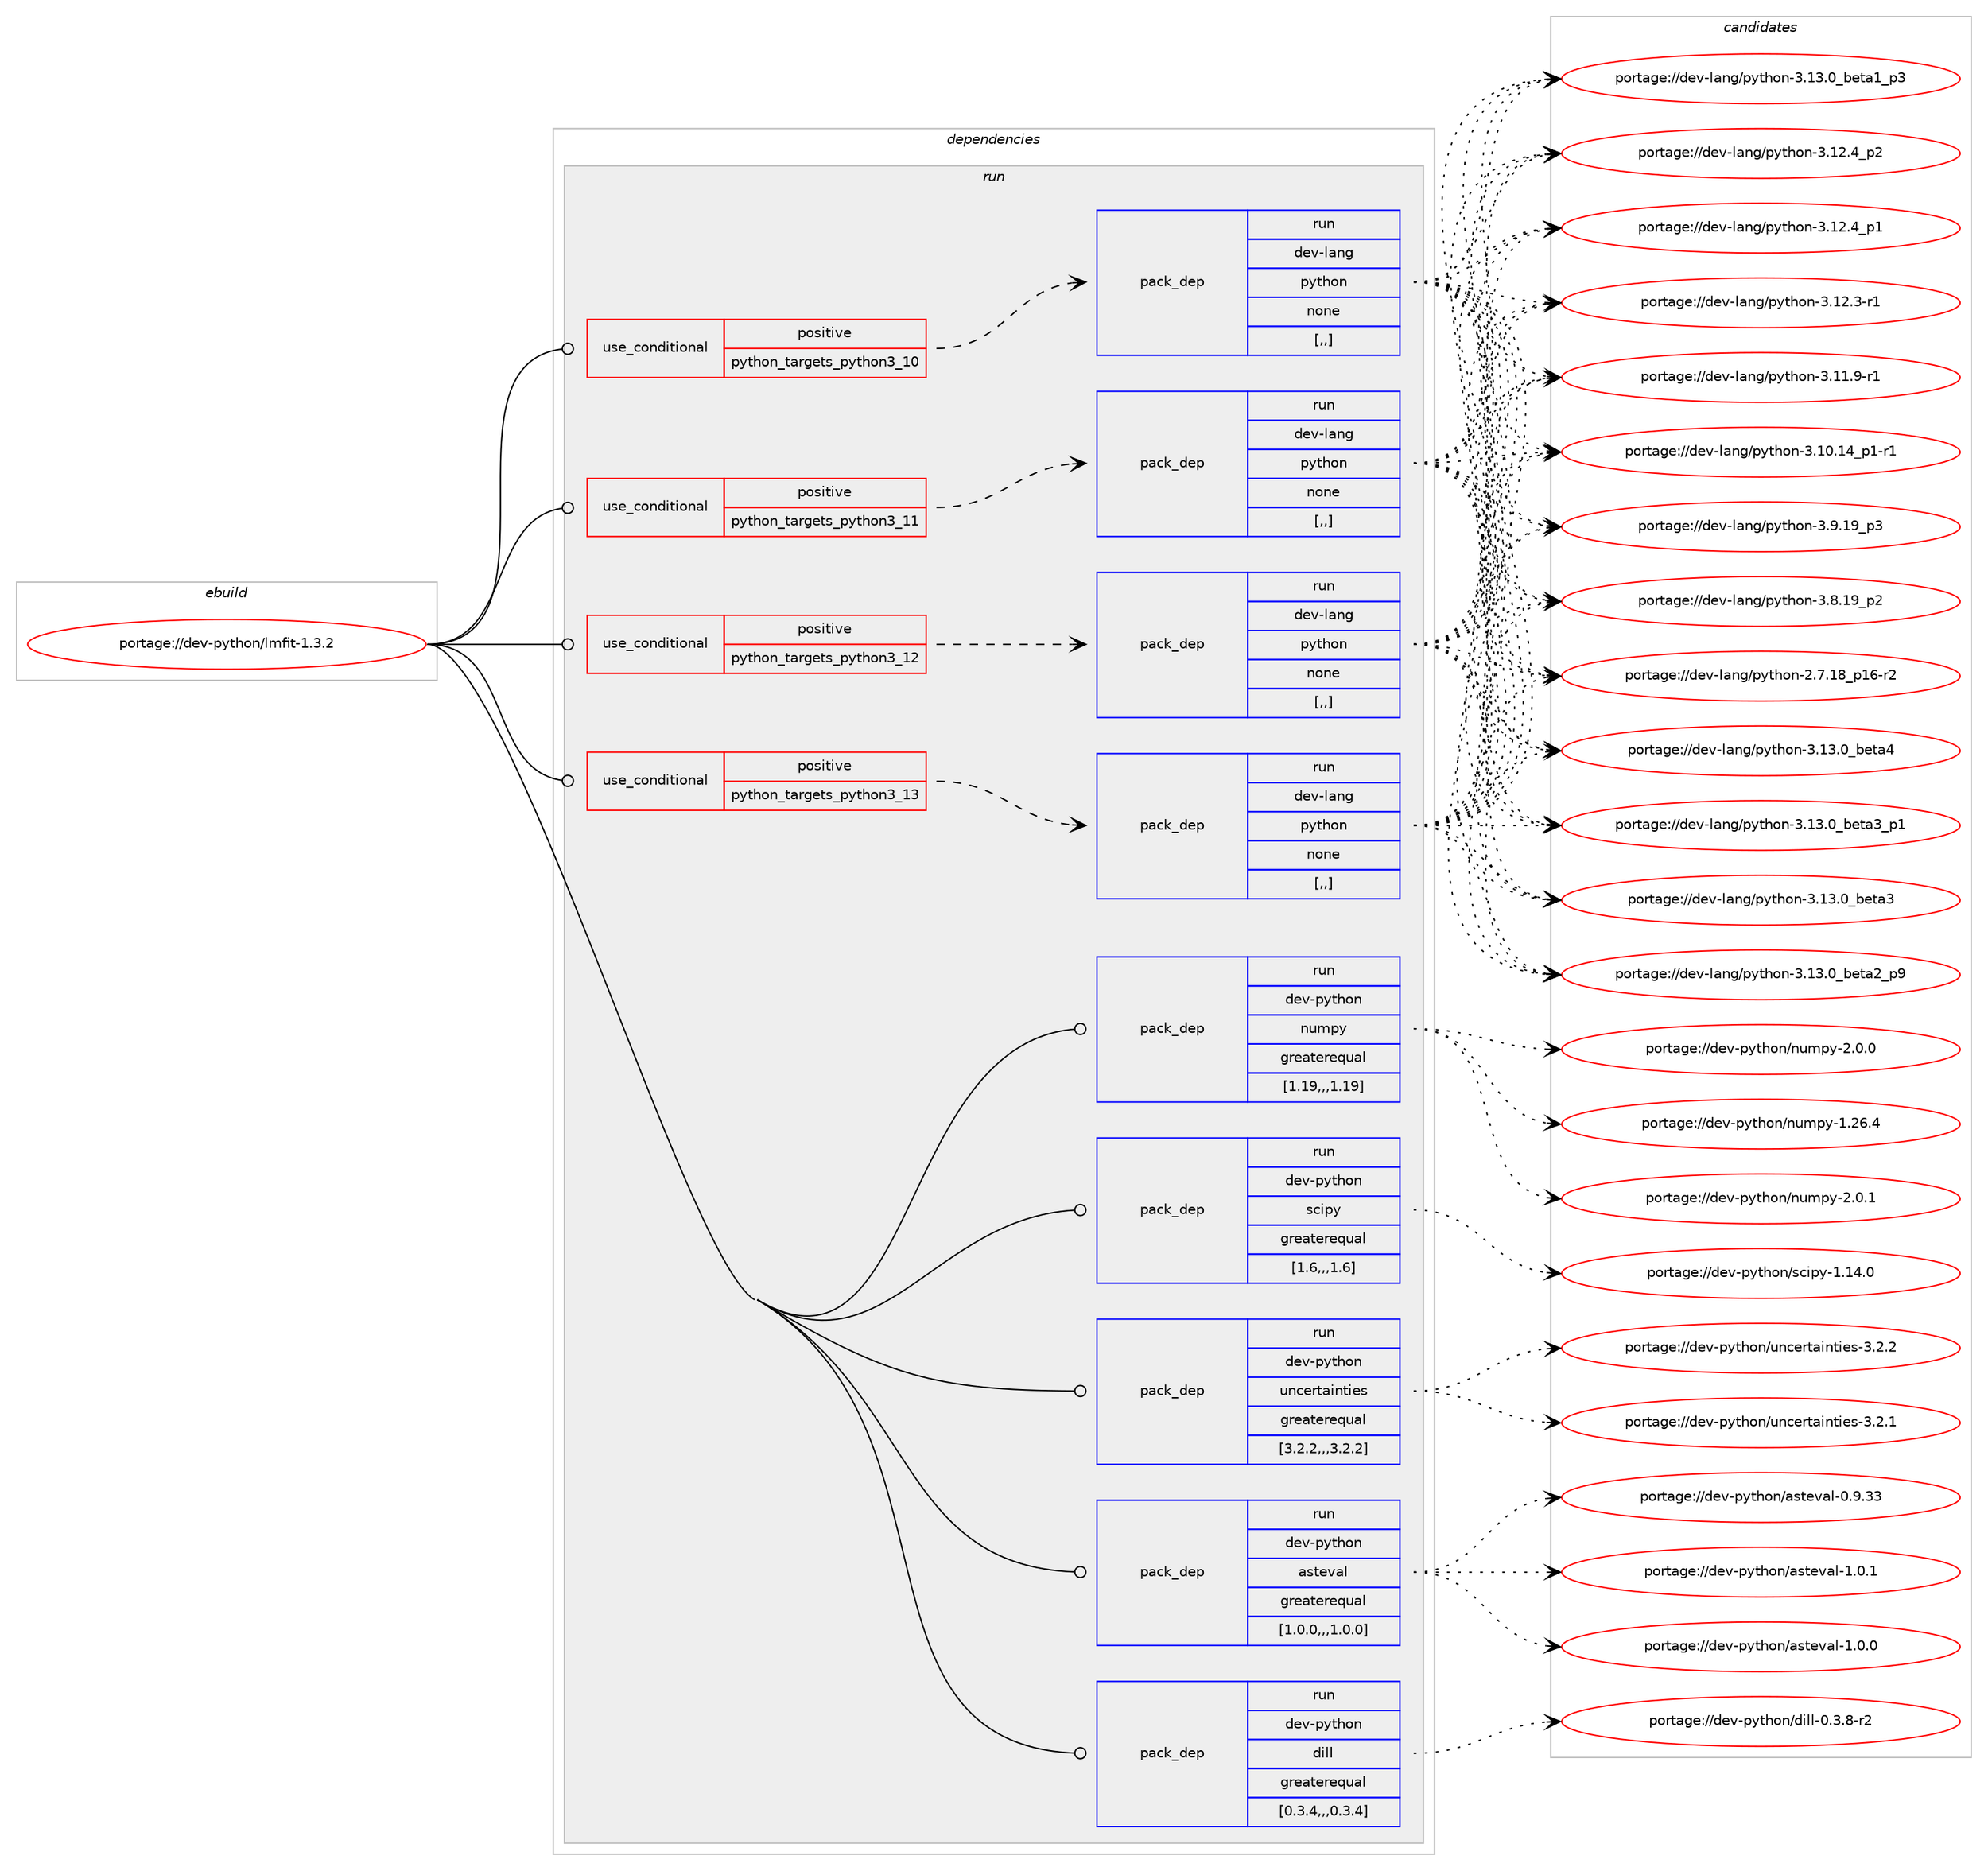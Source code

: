 digraph prolog {

# *************
# Graph options
# *************

newrank=true;
concentrate=true;
compound=true;
graph [rankdir=LR,fontname=Helvetica,fontsize=10,ranksep=1.5];#, ranksep=2.5, nodesep=0.2];
edge  [arrowhead=vee];
node  [fontname=Helvetica,fontsize=10];

# **********
# The ebuild
# **********

subgraph cluster_leftcol {
color=gray;
label=<<i>ebuild</i>>;
id [label="portage://dev-python/lmfit-1.3.2", color=red, width=4, href="../dev-python/lmfit-1.3.2.svg"];
}

# ****************
# The dependencies
# ****************

subgraph cluster_midcol {
color=gray;
label=<<i>dependencies</i>>;
subgraph cluster_compile {
fillcolor="#eeeeee";
style=filled;
label=<<i>compile</i>>;
}
subgraph cluster_compileandrun {
fillcolor="#eeeeee";
style=filled;
label=<<i>compile and run</i>>;
}
subgraph cluster_run {
fillcolor="#eeeeee";
style=filled;
label=<<i>run</i>>;
subgraph cond34530 {
dependency150621 [label=<<TABLE BORDER="0" CELLBORDER="1" CELLSPACING="0" CELLPADDING="4"><TR><TD ROWSPAN="3" CELLPADDING="10">use_conditional</TD></TR><TR><TD>positive</TD></TR><TR><TD>python_targets_python3_10</TD></TR></TABLE>>, shape=none, color=red];
subgraph pack114842 {
dependency150622 [label=<<TABLE BORDER="0" CELLBORDER="1" CELLSPACING="0" CELLPADDING="4" WIDTH="220"><TR><TD ROWSPAN="6" CELLPADDING="30">pack_dep</TD></TR><TR><TD WIDTH="110">run</TD></TR><TR><TD>dev-lang</TD></TR><TR><TD>python</TD></TR><TR><TD>none</TD></TR><TR><TD>[,,]</TD></TR></TABLE>>, shape=none, color=blue];
}
dependency150621:e -> dependency150622:w [weight=20,style="dashed",arrowhead="vee"];
}
id:e -> dependency150621:w [weight=20,style="solid",arrowhead="odot"];
subgraph cond34531 {
dependency150623 [label=<<TABLE BORDER="0" CELLBORDER="1" CELLSPACING="0" CELLPADDING="4"><TR><TD ROWSPAN="3" CELLPADDING="10">use_conditional</TD></TR><TR><TD>positive</TD></TR><TR><TD>python_targets_python3_11</TD></TR></TABLE>>, shape=none, color=red];
subgraph pack114843 {
dependency150624 [label=<<TABLE BORDER="0" CELLBORDER="1" CELLSPACING="0" CELLPADDING="4" WIDTH="220"><TR><TD ROWSPAN="6" CELLPADDING="30">pack_dep</TD></TR><TR><TD WIDTH="110">run</TD></TR><TR><TD>dev-lang</TD></TR><TR><TD>python</TD></TR><TR><TD>none</TD></TR><TR><TD>[,,]</TD></TR></TABLE>>, shape=none, color=blue];
}
dependency150623:e -> dependency150624:w [weight=20,style="dashed",arrowhead="vee"];
}
id:e -> dependency150623:w [weight=20,style="solid",arrowhead="odot"];
subgraph cond34532 {
dependency150625 [label=<<TABLE BORDER="0" CELLBORDER="1" CELLSPACING="0" CELLPADDING="4"><TR><TD ROWSPAN="3" CELLPADDING="10">use_conditional</TD></TR><TR><TD>positive</TD></TR><TR><TD>python_targets_python3_12</TD></TR></TABLE>>, shape=none, color=red];
subgraph pack114844 {
dependency150626 [label=<<TABLE BORDER="0" CELLBORDER="1" CELLSPACING="0" CELLPADDING="4" WIDTH="220"><TR><TD ROWSPAN="6" CELLPADDING="30">pack_dep</TD></TR><TR><TD WIDTH="110">run</TD></TR><TR><TD>dev-lang</TD></TR><TR><TD>python</TD></TR><TR><TD>none</TD></TR><TR><TD>[,,]</TD></TR></TABLE>>, shape=none, color=blue];
}
dependency150625:e -> dependency150626:w [weight=20,style="dashed",arrowhead="vee"];
}
id:e -> dependency150625:w [weight=20,style="solid",arrowhead="odot"];
subgraph cond34533 {
dependency150627 [label=<<TABLE BORDER="0" CELLBORDER="1" CELLSPACING="0" CELLPADDING="4"><TR><TD ROWSPAN="3" CELLPADDING="10">use_conditional</TD></TR><TR><TD>positive</TD></TR><TR><TD>python_targets_python3_13</TD></TR></TABLE>>, shape=none, color=red];
subgraph pack114845 {
dependency150628 [label=<<TABLE BORDER="0" CELLBORDER="1" CELLSPACING="0" CELLPADDING="4" WIDTH="220"><TR><TD ROWSPAN="6" CELLPADDING="30">pack_dep</TD></TR><TR><TD WIDTH="110">run</TD></TR><TR><TD>dev-lang</TD></TR><TR><TD>python</TD></TR><TR><TD>none</TD></TR><TR><TD>[,,]</TD></TR></TABLE>>, shape=none, color=blue];
}
dependency150627:e -> dependency150628:w [weight=20,style="dashed",arrowhead="vee"];
}
id:e -> dependency150627:w [weight=20,style="solid",arrowhead="odot"];
subgraph pack114846 {
dependency150629 [label=<<TABLE BORDER="0" CELLBORDER="1" CELLSPACING="0" CELLPADDING="4" WIDTH="220"><TR><TD ROWSPAN="6" CELLPADDING="30">pack_dep</TD></TR><TR><TD WIDTH="110">run</TD></TR><TR><TD>dev-python</TD></TR><TR><TD>asteval</TD></TR><TR><TD>greaterequal</TD></TR><TR><TD>[1.0.0,,,1.0.0]</TD></TR></TABLE>>, shape=none, color=blue];
}
id:e -> dependency150629:w [weight=20,style="solid",arrowhead="odot"];
subgraph pack114847 {
dependency150630 [label=<<TABLE BORDER="0" CELLBORDER="1" CELLSPACING="0" CELLPADDING="4" WIDTH="220"><TR><TD ROWSPAN="6" CELLPADDING="30">pack_dep</TD></TR><TR><TD WIDTH="110">run</TD></TR><TR><TD>dev-python</TD></TR><TR><TD>dill</TD></TR><TR><TD>greaterequal</TD></TR><TR><TD>[0.3.4,,,0.3.4]</TD></TR></TABLE>>, shape=none, color=blue];
}
id:e -> dependency150630:w [weight=20,style="solid",arrowhead="odot"];
subgraph pack114848 {
dependency150631 [label=<<TABLE BORDER="0" CELLBORDER="1" CELLSPACING="0" CELLPADDING="4" WIDTH="220"><TR><TD ROWSPAN="6" CELLPADDING="30">pack_dep</TD></TR><TR><TD WIDTH="110">run</TD></TR><TR><TD>dev-python</TD></TR><TR><TD>numpy</TD></TR><TR><TD>greaterequal</TD></TR><TR><TD>[1.19,,,1.19]</TD></TR></TABLE>>, shape=none, color=blue];
}
id:e -> dependency150631:w [weight=20,style="solid",arrowhead="odot"];
subgraph pack114849 {
dependency150632 [label=<<TABLE BORDER="0" CELLBORDER="1" CELLSPACING="0" CELLPADDING="4" WIDTH="220"><TR><TD ROWSPAN="6" CELLPADDING="30">pack_dep</TD></TR><TR><TD WIDTH="110">run</TD></TR><TR><TD>dev-python</TD></TR><TR><TD>scipy</TD></TR><TR><TD>greaterequal</TD></TR><TR><TD>[1.6,,,1.6]</TD></TR></TABLE>>, shape=none, color=blue];
}
id:e -> dependency150632:w [weight=20,style="solid",arrowhead="odot"];
subgraph pack114850 {
dependency150633 [label=<<TABLE BORDER="0" CELLBORDER="1" CELLSPACING="0" CELLPADDING="4" WIDTH="220"><TR><TD ROWSPAN="6" CELLPADDING="30">pack_dep</TD></TR><TR><TD WIDTH="110">run</TD></TR><TR><TD>dev-python</TD></TR><TR><TD>uncertainties</TD></TR><TR><TD>greaterequal</TD></TR><TR><TD>[3.2.2,,,3.2.2]</TD></TR></TABLE>>, shape=none, color=blue];
}
id:e -> dependency150633:w [weight=20,style="solid",arrowhead="odot"];
}
}

# **************
# The candidates
# **************

subgraph cluster_choices {
rank=same;
color=gray;
label=<<i>candidates</i>>;

subgraph choice114842 {
color=black;
nodesep=1;
choice1001011184510897110103471121211161041111104551464951464895981011169752 [label="portage://dev-lang/python-3.13.0_beta4", color=red, width=4,href="../dev-lang/python-3.13.0_beta4.svg"];
choice10010111845108971101034711212111610411111045514649514648959810111697519511249 [label="portage://dev-lang/python-3.13.0_beta3_p1", color=red, width=4,href="../dev-lang/python-3.13.0_beta3_p1.svg"];
choice1001011184510897110103471121211161041111104551464951464895981011169751 [label="portage://dev-lang/python-3.13.0_beta3", color=red, width=4,href="../dev-lang/python-3.13.0_beta3.svg"];
choice10010111845108971101034711212111610411111045514649514648959810111697509511257 [label="portage://dev-lang/python-3.13.0_beta2_p9", color=red, width=4,href="../dev-lang/python-3.13.0_beta2_p9.svg"];
choice10010111845108971101034711212111610411111045514649514648959810111697499511251 [label="portage://dev-lang/python-3.13.0_beta1_p3", color=red, width=4,href="../dev-lang/python-3.13.0_beta1_p3.svg"];
choice100101118451089711010347112121116104111110455146495046529511250 [label="portage://dev-lang/python-3.12.4_p2", color=red, width=4,href="../dev-lang/python-3.12.4_p2.svg"];
choice100101118451089711010347112121116104111110455146495046529511249 [label="portage://dev-lang/python-3.12.4_p1", color=red, width=4,href="../dev-lang/python-3.12.4_p1.svg"];
choice100101118451089711010347112121116104111110455146495046514511449 [label="portage://dev-lang/python-3.12.3-r1", color=red, width=4,href="../dev-lang/python-3.12.3-r1.svg"];
choice100101118451089711010347112121116104111110455146494946574511449 [label="portage://dev-lang/python-3.11.9-r1", color=red, width=4,href="../dev-lang/python-3.11.9-r1.svg"];
choice100101118451089711010347112121116104111110455146494846495295112494511449 [label="portage://dev-lang/python-3.10.14_p1-r1", color=red, width=4,href="../dev-lang/python-3.10.14_p1-r1.svg"];
choice100101118451089711010347112121116104111110455146574649579511251 [label="portage://dev-lang/python-3.9.19_p3", color=red, width=4,href="../dev-lang/python-3.9.19_p3.svg"];
choice100101118451089711010347112121116104111110455146564649579511250 [label="portage://dev-lang/python-3.8.19_p2", color=red, width=4,href="../dev-lang/python-3.8.19_p2.svg"];
choice100101118451089711010347112121116104111110455046554649569511249544511450 [label="portage://dev-lang/python-2.7.18_p16-r2", color=red, width=4,href="../dev-lang/python-2.7.18_p16-r2.svg"];
dependency150622:e -> choice1001011184510897110103471121211161041111104551464951464895981011169752:w [style=dotted,weight="100"];
dependency150622:e -> choice10010111845108971101034711212111610411111045514649514648959810111697519511249:w [style=dotted,weight="100"];
dependency150622:e -> choice1001011184510897110103471121211161041111104551464951464895981011169751:w [style=dotted,weight="100"];
dependency150622:e -> choice10010111845108971101034711212111610411111045514649514648959810111697509511257:w [style=dotted,weight="100"];
dependency150622:e -> choice10010111845108971101034711212111610411111045514649514648959810111697499511251:w [style=dotted,weight="100"];
dependency150622:e -> choice100101118451089711010347112121116104111110455146495046529511250:w [style=dotted,weight="100"];
dependency150622:e -> choice100101118451089711010347112121116104111110455146495046529511249:w [style=dotted,weight="100"];
dependency150622:e -> choice100101118451089711010347112121116104111110455146495046514511449:w [style=dotted,weight="100"];
dependency150622:e -> choice100101118451089711010347112121116104111110455146494946574511449:w [style=dotted,weight="100"];
dependency150622:e -> choice100101118451089711010347112121116104111110455146494846495295112494511449:w [style=dotted,weight="100"];
dependency150622:e -> choice100101118451089711010347112121116104111110455146574649579511251:w [style=dotted,weight="100"];
dependency150622:e -> choice100101118451089711010347112121116104111110455146564649579511250:w [style=dotted,weight="100"];
dependency150622:e -> choice100101118451089711010347112121116104111110455046554649569511249544511450:w [style=dotted,weight="100"];
}
subgraph choice114843 {
color=black;
nodesep=1;
choice1001011184510897110103471121211161041111104551464951464895981011169752 [label="portage://dev-lang/python-3.13.0_beta4", color=red, width=4,href="../dev-lang/python-3.13.0_beta4.svg"];
choice10010111845108971101034711212111610411111045514649514648959810111697519511249 [label="portage://dev-lang/python-3.13.0_beta3_p1", color=red, width=4,href="../dev-lang/python-3.13.0_beta3_p1.svg"];
choice1001011184510897110103471121211161041111104551464951464895981011169751 [label="portage://dev-lang/python-3.13.0_beta3", color=red, width=4,href="../dev-lang/python-3.13.0_beta3.svg"];
choice10010111845108971101034711212111610411111045514649514648959810111697509511257 [label="portage://dev-lang/python-3.13.0_beta2_p9", color=red, width=4,href="../dev-lang/python-3.13.0_beta2_p9.svg"];
choice10010111845108971101034711212111610411111045514649514648959810111697499511251 [label="portage://dev-lang/python-3.13.0_beta1_p3", color=red, width=4,href="../dev-lang/python-3.13.0_beta1_p3.svg"];
choice100101118451089711010347112121116104111110455146495046529511250 [label="portage://dev-lang/python-3.12.4_p2", color=red, width=4,href="../dev-lang/python-3.12.4_p2.svg"];
choice100101118451089711010347112121116104111110455146495046529511249 [label="portage://dev-lang/python-3.12.4_p1", color=red, width=4,href="../dev-lang/python-3.12.4_p1.svg"];
choice100101118451089711010347112121116104111110455146495046514511449 [label="portage://dev-lang/python-3.12.3-r1", color=red, width=4,href="../dev-lang/python-3.12.3-r1.svg"];
choice100101118451089711010347112121116104111110455146494946574511449 [label="portage://dev-lang/python-3.11.9-r1", color=red, width=4,href="../dev-lang/python-3.11.9-r1.svg"];
choice100101118451089711010347112121116104111110455146494846495295112494511449 [label="portage://dev-lang/python-3.10.14_p1-r1", color=red, width=4,href="../dev-lang/python-3.10.14_p1-r1.svg"];
choice100101118451089711010347112121116104111110455146574649579511251 [label="portage://dev-lang/python-3.9.19_p3", color=red, width=4,href="../dev-lang/python-3.9.19_p3.svg"];
choice100101118451089711010347112121116104111110455146564649579511250 [label="portage://dev-lang/python-3.8.19_p2", color=red, width=4,href="../dev-lang/python-3.8.19_p2.svg"];
choice100101118451089711010347112121116104111110455046554649569511249544511450 [label="portage://dev-lang/python-2.7.18_p16-r2", color=red, width=4,href="../dev-lang/python-2.7.18_p16-r2.svg"];
dependency150624:e -> choice1001011184510897110103471121211161041111104551464951464895981011169752:w [style=dotted,weight="100"];
dependency150624:e -> choice10010111845108971101034711212111610411111045514649514648959810111697519511249:w [style=dotted,weight="100"];
dependency150624:e -> choice1001011184510897110103471121211161041111104551464951464895981011169751:w [style=dotted,weight="100"];
dependency150624:e -> choice10010111845108971101034711212111610411111045514649514648959810111697509511257:w [style=dotted,weight="100"];
dependency150624:e -> choice10010111845108971101034711212111610411111045514649514648959810111697499511251:w [style=dotted,weight="100"];
dependency150624:e -> choice100101118451089711010347112121116104111110455146495046529511250:w [style=dotted,weight="100"];
dependency150624:e -> choice100101118451089711010347112121116104111110455146495046529511249:w [style=dotted,weight="100"];
dependency150624:e -> choice100101118451089711010347112121116104111110455146495046514511449:w [style=dotted,weight="100"];
dependency150624:e -> choice100101118451089711010347112121116104111110455146494946574511449:w [style=dotted,weight="100"];
dependency150624:e -> choice100101118451089711010347112121116104111110455146494846495295112494511449:w [style=dotted,weight="100"];
dependency150624:e -> choice100101118451089711010347112121116104111110455146574649579511251:w [style=dotted,weight="100"];
dependency150624:e -> choice100101118451089711010347112121116104111110455146564649579511250:w [style=dotted,weight="100"];
dependency150624:e -> choice100101118451089711010347112121116104111110455046554649569511249544511450:w [style=dotted,weight="100"];
}
subgraph choice114844 {
color=black;
nodesep=1;
choice1001011184510897110103471121211161041111104551464951464895981011169752 [label="portage://dev-lang/python-3.13.0_beta4", color=red, width=4,href="../dev-lang/python-3.13.0_beta4.svg"];
choice10010111845108971101034711212111610411111045514649514648959810111697519511249 [label="portage://dev-lang/python-3.13.0_beta3_p1", color=red, width=4,href="../dev-lang/python-3.13.0_beta3_p1.svg"];
choice1001011184510897110103471121211161041111104551464951464895981011169751 [label="portage://dev-lang/python-3.13.0_beta3", color=red, width=4,href="../dev-lang/python-3.13.0_beta3.svg"];
choice10010111845108971101034711212111610411111045514649514648959810111697509511257 [label="portage://dev-lang/python-3.13.0_beta2_p9", color=red, width=4,href="../dev-lang/python-3.13.0_beta2_p9.svg"];
choice10010111845108971101034711212111610411111045514649514648959810111697499511251 [label="portage://dev-lang/python-3.13.0_beta1_p3", color=red, width=4,href="../dev-lang/python-3.13.0_beta1_p3.svg"];
choice100101118451089711010347112121116104111110455146495046529511250 [label="portage://dev-lang/python-3.12.4_p2", color=red, width=4,href="../dev-lang/python-3.12.4_p2.svg"];
choice100101118451089711010347112121116104111110455146495046529511249 [label="portage://dev-lang/python-3.12.4_p1", color=red, width=4,href="../dev-lang/python-3.12.4_p1.svg"];
choice100101118451089711010347112121116104111110455146495046514511449 [label="portage://dev-lang/python-3.12.3-r1", color=red, width=4,href="../dev-lang/python-3.12.3-r1.svg"];
choice100101118451089711010347112121116104111110455146494946574511449 [label="portage://dev-lang/python-3.11.9-r1", color=red, width=4,href="../dev-lang/python-3.11.9-r1.svg"];
choice100101118451089711010347112121116104111110455146494846495295112494511449 [label="portage://dev-lang/python-3.10.14_p1-r1", color=red, width=4,href="../dev-lang/python-3.10.14_p1-r1.svg"];
choice100101118451089711010347112121116104111110455146574649579511251 [label="portage://dev-lang/python-3.9.19_p3", color=red, width=4,href="../dev-lang/python-3.9.19_p3.svg"];
choice100101118451089711010347112121116104111110455146564649579511250 [label="portage://dev-lang/python-3.8.19_p2", color=red, width=4,href="../dev-lang/python-3.8.19_p2.svg"];
choice100101118451089711010347112121116104111110455046554649569511249544511450 [label="portage://dev-lang/python-2.7.18_p16-r2", color=red, width=4,href="../dev-lang/python-2.7.18_p16-r2.svg"];
dependency150626:e -> choice1001011184510897110103471121211161041111104551464951464895981011169752:w [style=dotted,weight="100"];
dependency150626:e -> choice10010111845108971101034711212111610411111045514649514648959810111697519511249:w [style=dotted,weight="100"];
dependency150626:e -> choice1001011184510897110103471121211161041111104551464951464895981011169751:w [style=dotted,weight="100"];
dependency150626:e -> choice10010111845108971101034711212111610411111045514649514648959810111697509511257:w [style=dotted,weight="100"];
dependency150626:e -> choice10010111845108971101034711212111610411111045514649514648959810111697499511251:w [style=dotted,weight="100"];
dependency150626:e -> choice100101118451089711010347112121116104111110455146495046529511250:w [style=dotted,weight="100"];
dependency150626:e -> choice100101118451089711010347112121116104111110455146495046529511249:w [style=dotted,weight="100"];
dependency150626:e -> choice100101118451089711010347112121116104111110455146495046514511449:w [style=dotted,weight="100"];
dependency150626:e -> choice100101118451089711010347112121116104111110455146494946574511449:w [style=dotted,weight="100"];
dependency150626:e -> choice100101118451089711010347112121116104111110455146494846495295112494511449:w [style=dotted,weight="100"];
dependency150626:e -> choice100101118451089711010347112121116104111110455146574649579511251:w [style=dotted,weight="100"];
dependency150626:e -> choice100101118451089711010347112121116104111110455146564649579511250:w [style=dotted,weight="100"];
dependency150626:e -> choice100101118451089711010347112121116104111110455046554649569511249544511450:w [style=dotted,weight="100"];
}
subgraph choice114845 {
color=black;
nodesep=1;
choice1001011184510897110103471121211161041111104551464951464895981011169752 [label="portage://dev-lang/python-3.13.0_beta4", color=red, width=4,href="../dev-lang/python-3.13.0_beta4.svg"];
choice10010111845108971101034711212111610411111045514649514648959810111697519511249 [label="portage://dev-lang/python-3.13.0_beta3_p1", color=red, width=4,href="../dev-lang/python-3.13.0_beta3_p1.svg"];
choice1001011184510897110103471121211161041111104551464951464895981011169751 [label="portage://dev-lang/python-3.13.0_beta3", color=red, width=4,href="../dev-lang/python-3.13.0_beta3.svg"];
choice10010111845108971101034711212111610411111045514649514648959810111697509511257 [label="portage://dev-lang/python-3.13.0_beta2_p9", color=red, width=4,href="../dev-lang/python-3.13.0_beta2_p9.svg"];
choice10010111845108971101034711212111610411111045514649514648959810111697499511251 [label="portage://dev-lang/python-3.13.0_beta1_p3", color=red, width=4,href="../dev-lang/python-3.13.0_beta1_p3.svg"];
choice100101118451089711010347112121116104111110455146495046529511250 [label="portage://dev-lang/python-3.12.4_p2", color=red, width=4,href="../dev-lang/python-3.12.4_p2.svg"];
choice100101118451089711010347112121116104111110455146495046529511249 [label="portage://dev-lang/python-3.12.4_p1", color=red, width=4,href="../dev-lang/python-3.12.4_p1.svg"];
choice100101118451089711010347112121116104111110455146495046514511449 [label="portage://dev-lang/python-3.12.3-r1", color=red, width=4,href="../dev-lang/python-3.12.3-r1.svg"];
choice100101118451089711010347112121116104111110455146494946574511449 [label="portage://dev-lang/python-3.11.9-r1", color=red, width=4,href="../dev-lang/python-3.11.9-r1.svg"];
choice100101118451089711010347112121116104111110455146494846495295112494511449 [label="portage://dev-lang/python-3.10.14_p1-r1", color=red, width=4,href="../dev-lang/python-3.10.14_p1-r1.svg"];
choice100101118451089711010347112121116104111110455146574649579511251 [label="portage://dev-lang/python-3.9.19_p3", color=red, width=4,href="../dev-lang/python-3.9.19_p3.svg"];
choice100101118451089711010347112121116104111110455146564649579511250 [label="portage://dev-lang/python-3.8.19_p2", color=red, width=4,href="../dev-lang/python-3.8.19_p2.svg"];
choice100101118451089711010347112121116104111110455046554649569511249544511450 [label="portage://dev-lang/python-2.7.18_p16-r2", color=red, width=4,href="../dev-lang/python-2.7.18_p16-r2.svg"];
dependency150628:e -> choice1001011184510897110103471121211161041111104551464951464895981011169752:w [style=dotted,weight="100"];
dependency150628:e -> choice10010111845108971101034711212111610411111045514649514648959810111697519511249:w [style=dotted,weight="100"];
dependency150628:e -> choice1001011184510897110103471121211161041111104551464951464895981011169751:w [style=dotted,weight="100"];
dependency150628:e -> choice10010111845108971101034711212111610411111045514649514648959810111697509511257:w [style=dotted,weight="100"];
dependency150628:e -> choice10010111845108971101034711212111610411111045514649514648959810111697499511251:w [style=dotted,weight="100"];
dependency150628:e -> choice100101118451089711010347112121116104111110455146495046529511250:w [style=dotted,weight="100"];
dependency150628:e -> choice100101118451089711010347112121116104111110455146495046529511249:w [style=dotted,weight="100"];
dependency150628:e -> choice100101118451089711010347112121116104111110455146495046514511449:w [style=dotted,weight="100"];
dependency150628:e -> choice100101118451089711010347112121116104111110455146494946574511449:w [style=dotted,weight="100"];
dependency150628:e -> choice100101118451089711010347112121116104111110455146494846495295112494511449:w [style=dotted,weight="100"];
dependency150628:e -> choice100101118451089711010347112121116104111110455146574649579511251:w [style=dotted,weight="100"];
dependency150628:e -> choice100101118451089711010347112121116104111110455146564649579511250:w [style=dotted,weight="100"];
dependency150628:e -> choice100101118451089711010347112121116104111110455046554649569511249544511450:w [style=dotted,weight="100"];
}
subgraph choice114846 {
color=black;
nodesep=1;
choice10010111845112121116104111110479711511610111897108454946484649 [label="portage://dev-python/asteval-1.0.1", color=red, width=4,href="../dev-python/asteval-1.0.1.svg"];
choice10010111845112121116104111110479711511610111897108454946484648 [label="portage://dev-python/asteval-1.0.0", color=red, width=4,href="../dev-python/asteval-1.0.0.svg"];
choice1001011184511212111610411111047971151161011189710845484657465151 [label="portage://dev-python/asteval-0.9.33", color=red, width=4,href="../dev-python/asteval-0.9.33.svg"];
dependency150629:e -> choice10010111845112121116104111110479711511610111897108454946484649:w [style=dotted,weight="100"];
dependency150629:e -> choice10010111845112121116104111110479711511610111897108454946484648:w [style=dotted,weight="100"];
dependency150629:e -> choice1001011184511212111610411111047971151161011189710845484657465151:w [style=dotted,weight="100"];
}
subgraph choice114847 {
color=black;
nodesep=1;
choice10010111845112121116104111110471001051081084548465146564511450 [label="portage://dev-python/dill-0.3.8-r2", color=red, width=4,href="../dev-python/dill-0.3.8-r2.svg"];
dependency150630:e -> choice10010111845112121116104111110471001051081084548465146564511450:w [style=dotted,weight="100"];
}
subgraph choice114848 {
color=black;
nodesep=1;
choice1001011184511212111610411111047110117109112121455046484649 [label="portage://dev-python/numpy-2.0.1", color=red, width=4,href="../dev-python/numpy-2.0.1.svg"];
choice1001011184511212111610411111047110117109112121455046484648 [label="portage://dev-python/numpy-2.0.0", color=red, width=4,href="../dev-python/numpy-2.0.0.svg"];
choice100101118451121211161041111104711011710911212145494650544652 [label="portage://dev-python/numpy-1.26.4", color=red, width=4,href="../dev-python/numpy-1.26.4.svg"];
dependency150631:e -> choice1001011184511212111610411111047110117109112121455046484649:w [style=dotted,weight="100"];
dependency150631:e -> choice1001011184511212111610411111047110117109112121455046484648:w [style=dotted,weight="100"];
dependency150631:e -> choice100101118451121211161041111104711011710911212145494650544652:w [style=dotted,weight="100"];
}
subgraph choice114849 {
color=black;
nodesep=1;
choice10010111845112121116104111110471159910511212145494649524648 [label="portage://dev-python/scipy-1.14.0", color=red, width=4,href="../dev-python/scipy-1.14.0.svg"];
dependency150632:e -> choice10010111845112121116104111110471159910511212145494649524648:w [style=dotted,weight="100"];
}
subgraph choice114850 {
color=black;
nodesep=1;
choice10010111845112121116104111110471171109910111411697105110116105101115455146504650 [label="portage://dev-python/uncertainties-3.2.2", color=red, width=4,href="../dev-python/uncertainties-3.2.2.svg"];
choice10010111845112121116104111110471171109910111411697105110116105101115455146504649 [label="portage://dev-python/uncertainties-3.2.1", color=red, width=4,href="../dev-python/uncertainties-3.2.1.svg"];
dependency150633:e -> choice10010111845112121116104111110471171109910111411697105110116105101115455146504650:w [style=dotted,weight="100"];
dependency150633:e -> choice10010111845112121116104111110471171109910111411697105110116105101115455146504649:w [style=dotted,weight="100"];
}
}

}
